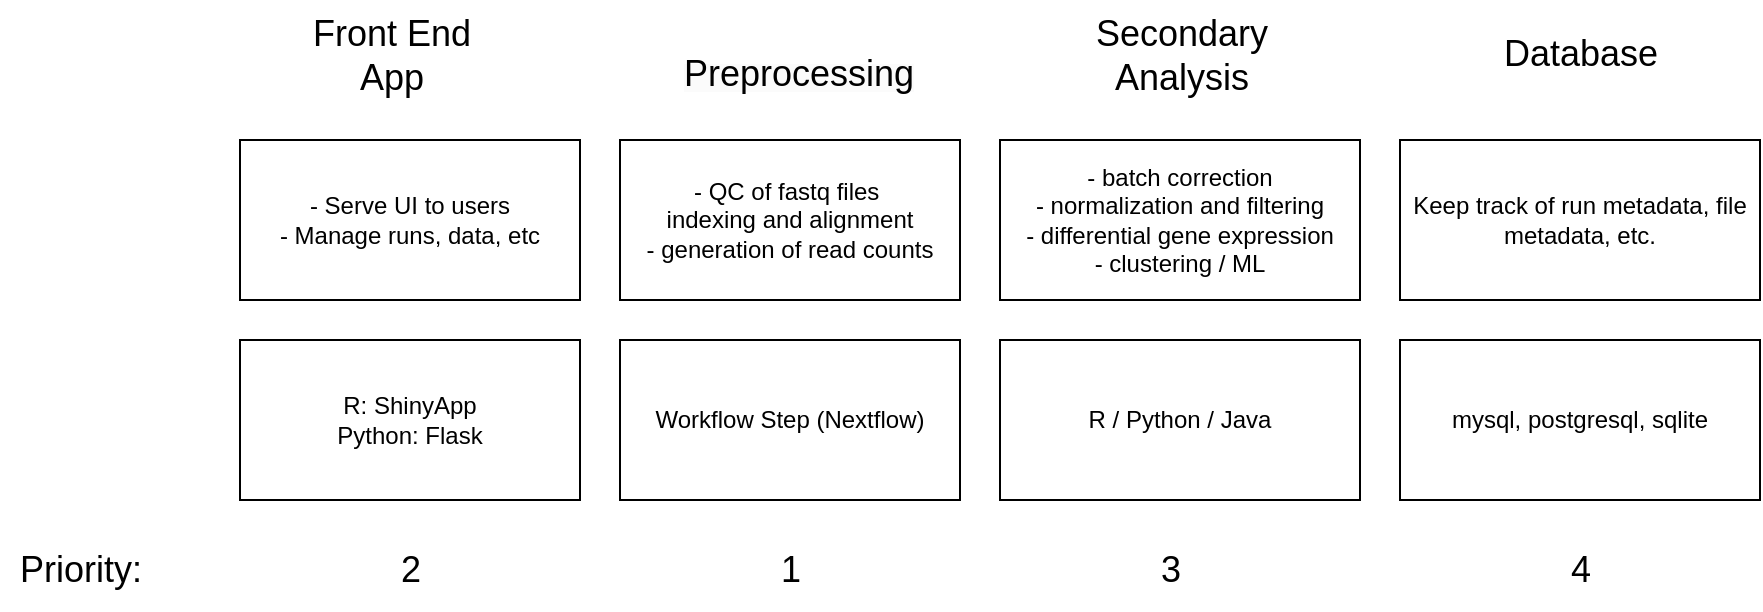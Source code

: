 <mxfile version="24.7.16">
  <diagram name="Page-1" id="v5Or89mQVnWyn1-axlLu">
    <mxGraphModel dx="1900" dy="621" grid="1" gridSize="10" guides="1" tooltips="1" connect="1" arrows="1" fold="1" page="1" pageScale="1" pageWidth="850" pageHeight="1100" math="0" shadow="0">
      <root>
        <mxCell id="0" />
        <mxCell id="1" parent="0" />
        <mxCell id="2L_FqhzigyQAS_WPldLk-1" value="&lt;div&gt;&lt;span style=&quot;background-color: initial;&quot;&gt;- QC of fastq files&amp;nbsp;&lt;/span&gt;&lt;/div&gt;&lt;div&gt;&lt;span style=&quot;background-color: initial;&quot;&gt;indexing and alignment&lt;/span&gt;&lt;br&gt;&lt;/div&gt;&lt;div&gt;- generation of read counts&lt;/div&gt;" style="rounded=0;whiteSpace=wrap;html=1;" vertex="1" parent="1">
          <mxGeometry x="100" y="140" width="170" height="80" as="geometry" />
        </mxCell>
        <mxCell id="2L_FqhzigyQAS_WPldLk-2" value="Workflow Step (Nextflow)" style="rounded=0;whiteSpace=wrap;html=1;" vertex="1" parent="1">
          <mxGeometry x="100" y="240" width="170" height="80" as="geometry" />
        </mxCell>
        <mxCell id="2L_FqhzigyQAS_WPldLk-3" value="- batch correction&lt;div&gt;- normalization and filtering&lt;br&gt;&lt;div&gt;- differential gene expression&lt;/div&gt;&lt;/div&gt;&lt;div&gt;- clustering / ML&lt;/div&gt;" style="rounded=0;whiteSpace=wrap;html=1;" vertex="1" parent="1">
          <mxGeometry x="290" y="140" width="180" height="80" as="geometry" />
        </mxCell>
        <mxCell id="2L_FqhzigyQAS_WPldLk-4" value="R / Python / Java" style="rounded=0;whiteSpace=wrap;html=1;" vertex="1" parent="1">
          <mxGeometry x="290" y="240" width="180" height="80" as="geometry" />
        </mxCell>
        <mxCell id="2L_FqhzigyQAS_WPldLk-5" value="&lt;span style=&quot;color: rgb(0, 0, 0); font-family: Helvetica; font-style: normal; font-variant-ligatures: normal; font-variant-caps: normal; font-weight: 400; letter-spacing: normal; orphans: 2; text-align: center; text-indent: 0px; text-transform: none; widows: 2; word-spacing: 0px; -webkit-text-stroke-width: 0px; white-space: normal; background-color: rgb(251, 251, 251); text-decoration-thickness: initial; text-decoration-style: initial; text-decoration-color: initial; float: none; display: inline !important;&quot;&gt;&lt;font style=&quot;font-size: 18px;&quot;&gt;Preprocessing&lt;/font&gt;&lt;/span&gt;" style="text;whiteSpace=wrap;html=1;" vertex="1" parent="1">
          <mxGeometry x="130" y="90" width="110" height="40" as="geometry" />
        </mxCell>
        <mxCell id="2L_FqhzigyQAS_WPldLk-6" value="&lt;div style=&quot;text-align: center;&quot;&gt;&lt;span style=&quot;background-color: initial; font-size: 18px;&quot;&gt;Secondary Analysis&lt;/span&gt;&lt;/div&gt;" style="text;whiteSpace=wrap;html=1;" vertex="1" parent="1">
          <mxGeometry x="325" y="70" width="110" height="40" as="geometry" />
        </mxCell>
        <mxCell id="2L_FqhzigyQAS_WPldLk-7" value="&lt;div style=&quot;text-align: center;&quot;&gt;&lt;br&gt;&lt;/div&gt;" style="text;whiteSpace=wrap;html=1;" vertex="1" parent="1">
          <mxGeometry x="540" y="70" width="110" height="40" as="geometry" />
        </mxCell>
        <mxCell id="2L_FqhzigyQAS_WPldLk-8" value="&lt;div style=&quot;text-align: center;&quot;&gt;&lt;span style=&quot;font-size: 18px;&quot;&gt;Front End App&lt;/span&gt;&lt;/div&gt;&lt;div style=&quot;text-align: center;&quot;&gt;&lt;span style=&quot;font-size: 18px;&quot;&gt;&lt;br&gt;&lt;/span&gt;&lt;/div&gt;" style="text;whiteSpace=wrap;html=1;" vertex="1" parent="1">
          <mxGeometry x="-70" y="70" width="110" height="40" as="geometry" />
        </mxCell>
        <mxCell id="2L_FqhzigyQAS_WPldLk-9" value="- Serve UI to users&lt;div&gt;- Manage runs, data, etc&lt;/div&gt;" style="rounded=0;whiteSpace=wrap;html=1;" vertex="1" parent="1">
          <mxGeometry x="-90" y="140" width="170" height="80" as="geometry" />
        </mxCell>
        <mxCell id="2L_FqhzigyQAS_WPldLk-10" value="R: ShinyApp&lt;div&gt;Python: Flask&lt;/div&gt;" style="rounded=0;whiteSpace=wrap;html=1;" vertex="1" parent="1">
          <mxGeometry x="-90" y="240" width="170" height="80" as="geometry" />
        </mxCell>
        <mxCell id="2L_FqhzigyQAS_WPldLk-11" value="&lt;div style=&quot;text-align: center;&quot;&gt;&lt;span style=&quot;background-color: initial; font-size: 18px;&quot;&gt;Database&lt;/span&gt;&lt;/div&gt;" style="text;whiteSpace=wrap;html=1;" vertex="1" parent="1">
          <mxGeometry x="540" y="80" width="110" height="40" as="geometry" />
        </mxCell>
        <mxCell id="2L_FqhzigyQAS_WPldLk-12" value="Keep track of run metadata, file metadata, etc." style="rounded=0;whiteSpace=wrap;html=1;" vertex="1" parent="1">
          <mxGeometry x="490" y="140" width="180" height="80" as="geometry" />
        </mxCell>
        <mxCell id="2L_FqhzigyQAS_WPldLk-13" value="mysql, postgresql, sqlite" style="rounded=0;whiteSpace=wrap;html=1;" vertex="1" parent="1">
          <mxGeometry x="490" y="240" width="180" height="80" as="geometry" />
        </mxCell>
        <mxCell id="2L_FqhzigyQAS_WPldLk-14" value="1" style="text;html=1;align=center;verticalAlign=middle;resizable=0;points=[];autosize=1;strokeColor=none;fillColor=none;fontSize=18;" vertex="1" parent="1">
          <mxGeometry x="170" y="335" width="30" height="40" as="geometry" />
        </mxCell>
        <mxCell id="2L_FqhzigyQAS_WPldLk-15" value="&lt;font style=&quot;font-size: 18px;&quot;&gt;2&lt;/font&gt;" style="text;html=1;align=center;verticalAlign=middle;resizable=0;points=[];autosize=1;strokeColor=none;fillColor=none;" vertex="1" parent="1">
          <mxGeometry x="-20" y="335" width="30" height="40" as="geometry" />
        </mxCell>
        <mxCell id="2L_FqhzigyQAS_WPldLk-16" value="3" style="text;html=1;align=center;verticalAlign=middle;resizable=0;points=[];autosize=1;strokeColor=none;fillColor=none;fontSize=18;" vertex="1" parent="1">
          <mxGeometry x="360" y="335" width="30" height="40" as="geometry" />
        </mxCell>
        <mxCell id="2L_FqhzigyQAS_WPldLk-17" value="4" style="text;html=1;align=center;verticalAlign=middle;resizable=0;points=[];autosize=1;strokeColor=none;fillColor=none;fontSize=18;" vertex="1" parent="1">
          <mxGeometry x="565" y="335" width="30" height="40" as="geometry" />
        </mxCell>
        <mxCell id="2L_FqhzigyQAS_WPldLk-24" value="&lt;font style=&quot;font-size: 18px;&quot;&gt;Priority:&lt;/font&gt;" style="text;html=1;align=center;verticalAlign=middle;resizable=0;points=[];autosize=1;strokeColor=none;fillColor=none;" vertex="1" parent="1">
          <mxGeometry x="-210" y="335" width="80" height="40" as="geometry" />
        </mxCell>
      </root>
    </mxGraphModel>
  </diagram>
</mxfile>

